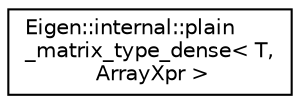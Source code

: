 digraph "Graphical Class Hierarchy"
{
  edge [fontname="Helvetica",fontsize="10",labelfontname="Helvetica",labelfontsize="10"];
  node [fontname="Helvetica",fontsize="10",shape=record];
  rankdir="LR";
  Node1 [label="Eigen::internal::plain\l_matrix_type_dense\< T,\l ArrayXpr \>",height=0.2,width=0.4,color="black", fillcolor="white", style="filled",URL="$struct_eigen_1_1internal_1_1plain__matrix__type__dense_3_01_t_00_01_array_xpr_01_4.html"];
}
